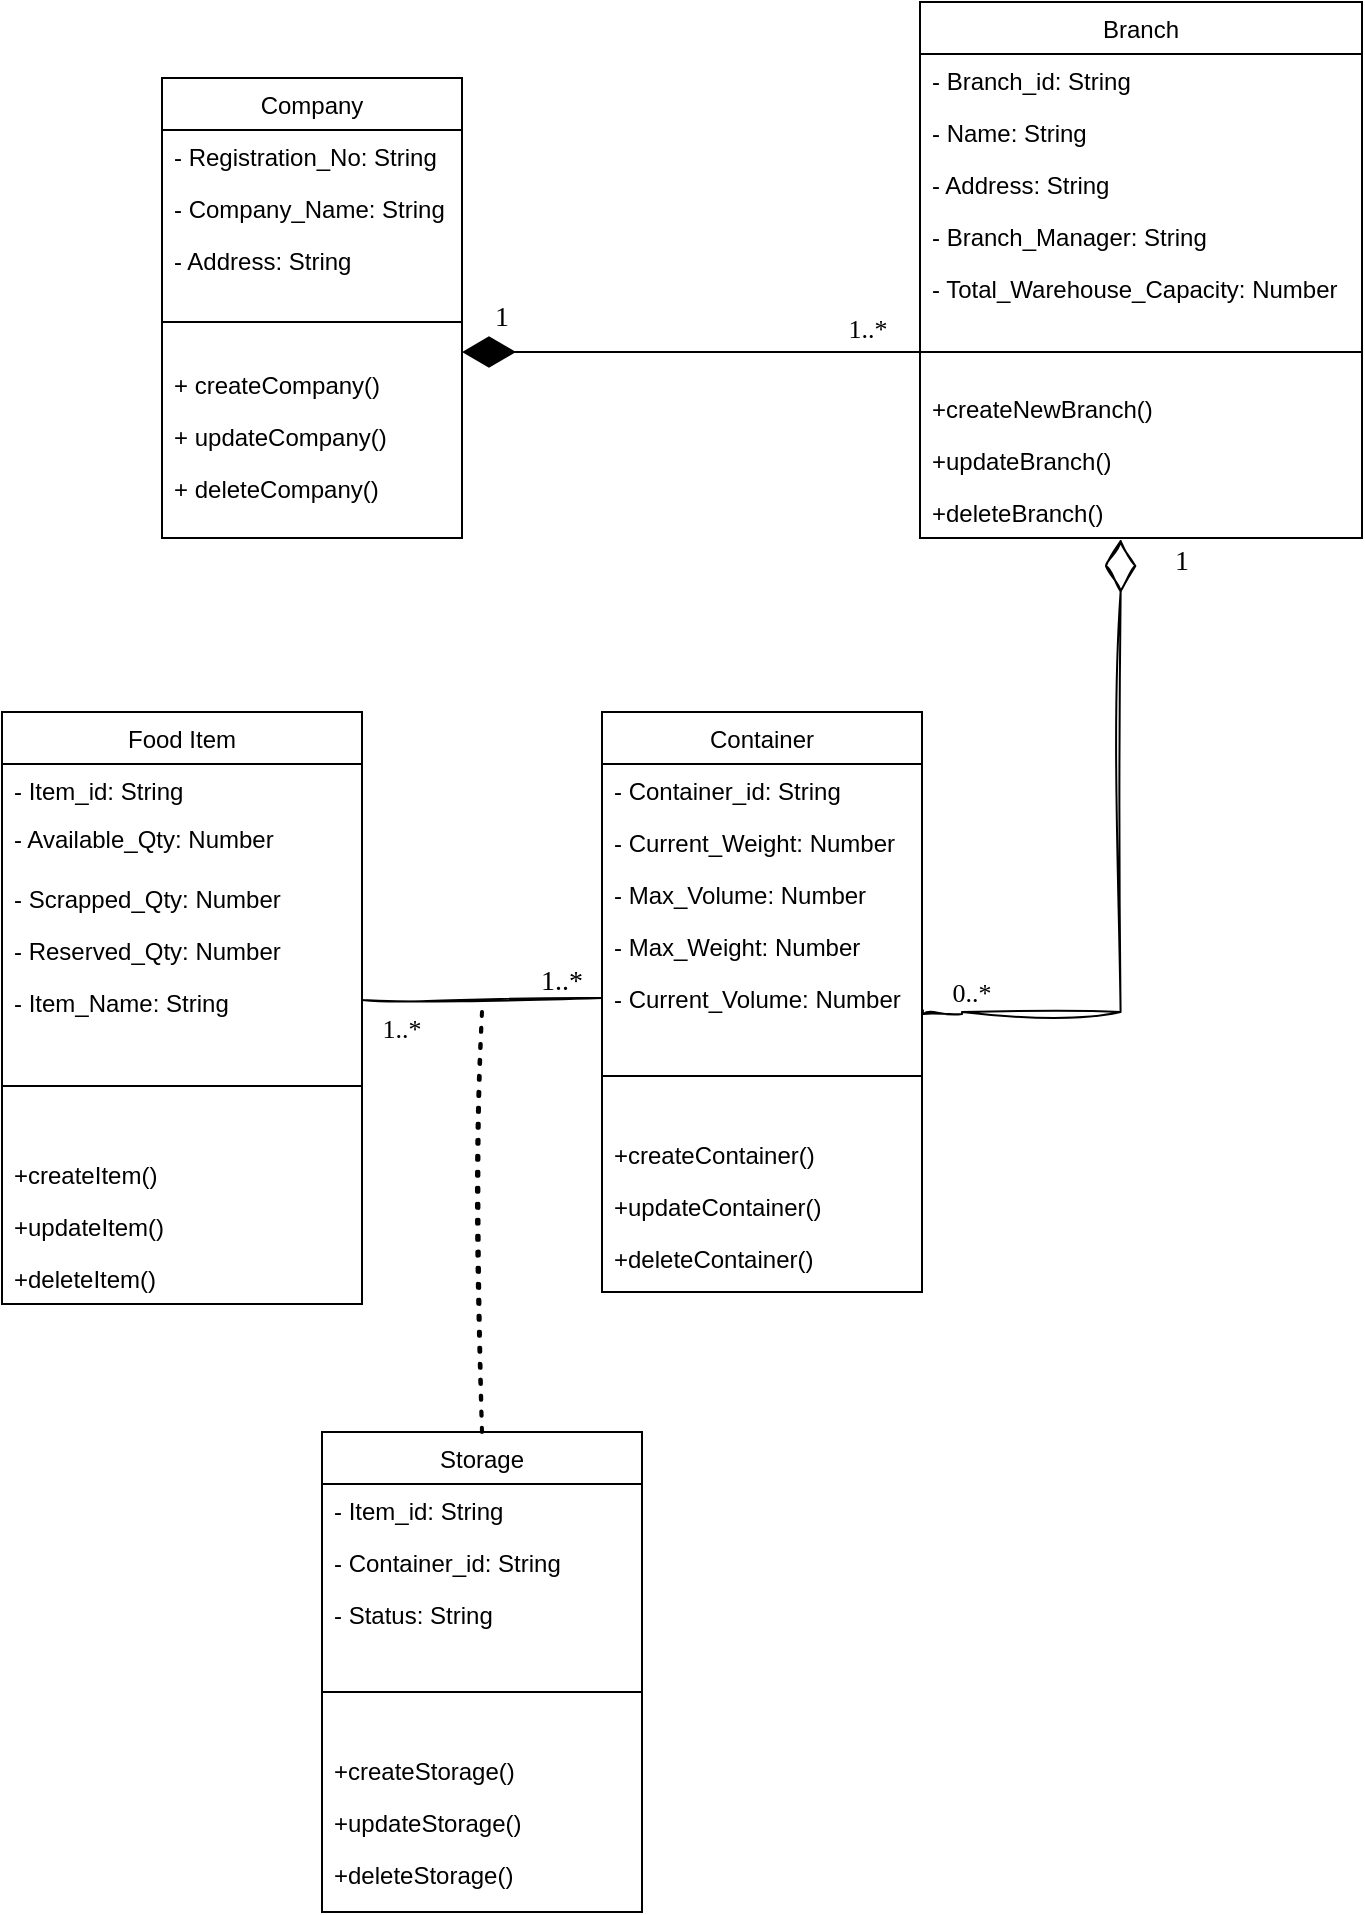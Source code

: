 <mxfile version="23.0.2" type="device">
  <diagram id="C5RBs43oDa-KdzZeNtuy" name="Page-1">
    <mxGraphModel dx="1313" dy="716" grid="1" gridSize="10" guides="1" tooltips="1" connect="1" arrows="1" fold="1" page="1" pageScale="1" pageWidth="827" pageHeight="1169" math="0" shadow="0">
      <root>
        <mxCell id="WIyWlLk6GJQsqaUBKTNV-0" />
        <mxCell id="WIyWlLk6GJQsqaUBKTNV-1" parent="WIyWlLk6GJQsqaUBKTNV-0" />
        <mxCell id="zkfFHV4jXpPFQw0GAbJ--0" value="Company" style="swimlane;fontStyle=0;align=center;verticalAlign=top;childLayout=stackLayout;horizontal=1;startSize=26;horizontalStack=0;resizeParent=1;resizeLast=0;collapsible=1;marginBottom=0;rounded=0;shadow=0;strokeWidth=1;" parent="WIyWlLk6GJQsqaUBKTNV-1" vertex="1">
          <mxGeometry x="200" y="173" width="150" height="230" as="geometry">
            <mxRectangle x="230" y="140" width="160" height="26" as="alternateBounds" />
          </mxGeometry>
        </mxCell>
        <mxCell id="zkfFHV4jXpPFQw0GAbJ--1" value="- Registration_No: String" style="text;align=left;verticalAlign=top;spacingLeft=4;spacingRight=4;overflow=hidden;rotatable=0;points=[[0,0.5],[1,0.5]];portConstraint=eastwest;" parent="zkfFHV4jXpPFQw0GAbJ--0" vertex="1">
          <mxGeometry y="26" width="150" height="26" as="geometry" />
        </mxCell>
        <mxCell id="zkfFHV4jXpPFQw0GAbJ--2" value="- Company_Name: String" style="text;align=left;verticalAlign=top;spacingLeft=4;spacingRight=4;overflow=hidden;rotatable=0;points=[[0,0.5],[1,0.5]];portConstraint=eastwest;rounded=0;shadow=0;html=0;" parent="zkfFHV4jXpPFQw0GAbJ--0" vertex="1">
          <mxGeometry y="52" width="150" height="26" as="geometry" />
        </mxCell>
        <mxCell id="zkfFHV4jXpPFQw0GAbJ--3" value="- Address: String" style="text;align=left;verticalAlign=top;spacingLeft=4;spacingRight=4;overflow=hidden;rotatable=0;points=[[0,0.5],[1,0.5]];portConstraint=eastwest;rounded=0;shadow=0;html=0;" parent="zkfFHV4jXpPFQw0GAbJ--0" vertex="1">
          <mxGeometry y="78" width="150" height="26" as="geometry" />
        </mxCell>
        <mxCell id="zkfFHV4jXpPFQw0GAbJ--4" value="" style="line;html=1;strokeWidth=1;align=left;verticalAlign=middle;spacingTop=-1;spacingLeft=3;spacingRight=3;rotatable=0;labelPosition=right;points=[];portConstraint=eastwest;" parent="zkfFHV4jXpPFQw0GAbJ--0" vertex="1">
          <mxGeometry y="104" width="150" height="36" as="geometry" />
        </mxCell>
        <mxCell id="5vUNG1VjAt7sQnW8MKNi-33" value="+ createCompany()" style="text;align=left;verticalAlign=top;spacingLeft=4;spacingRight=4;overflow=hidden;rotatable=0;points=[[0,0.5],[1,0.5]];portConstraint=eastwest;rounded=0;shadow=0;html=0;" parent="zkfFHV4jXpPFQw0GAbJ--0" vertex="1">
          <mxGeometry y="140" width="150" height="26" as="geometry" />
        </mxCell>
        <mxCell id="5vUNG1VjAt7sQnW8MKNi-34" value="+ updateCompany()" style="text;align=left;verticalAlign=top;spacingLeft=4;spacingRight=4;overflow=hidden;rotatable=0;points=[[0,0.5],[1,0.5]];portConstraint=eastwest;rounded=0;shadow=0;html=0;" parent="zkfFHV4jXpPFQw0GAbJ--0" vertex="1">
          <mxGeometry y="166" width="150" height="26" as="geometry" />
        </mxCell>
        <mxCell id="5vUNG1VjAt7sQnW8MKNi-35" value="+ deleteCompany()" style="text;align=left;verticalAlign=top;spacingLeft=4;spacingRight=4;overflow=hidden;rotatable=0;points=[[0,0.5],[1,0.5]];portConstraint=eastwest;rounded=0;shadow=0;html=0;" parent="zkfFHV4jXpPFQw0GAbJ--0" vertex="1">
          <mxGeometry y="192" width="150" height="26" as="geometry" />
        </mxCell>
        <mxCell id="zkfFHV4jXpPFQw0GAbJ--6" value="Food Item" style="swimlane;fontStyle=0;align=center;verticalAlign=top;childLayout=stackLayout;horizontal=1;startSize=26;horizontalStack=0;resizeParent=1;resizeLast=0;collapsible=1;marginBottom=0;rounded=0;shadow=0;strokeWidth=1;" parent="WIyWlLk6GJQsqaUBKTNV-1" vertex="1">
          <mxGeometry x="120" y="490" width="180" height="296" as="geometry">
            <mxRectangle x="130" y="380" width="160" height="26" as="alternateBounds" />
          </mxGeometry>
        </mxCell>
        <mxCell id="zkfFHV4jXpPFQw0GAbJ--7" value="- Item_id: String" style="text;align=left;verticalAlign=top;spacingLeft=4;spacingRight=4;overflow=hidden;rotatable=0;points=[[0,0.5],[1,0.5]];portConstraint=eastwest;" parent="zkfFHV4jXpPFQw0GAbJ--6" vertex="1">
          <mxGeometry y="26" width="180" height="24" as="geometry" />
        </mxCell>
        <mxCell id="5vUNG1VjAt7sQnW8MKNi-12" value="- Available_Qty: Number" style="text;align=left;verticalAlign=top;spacingLeft=4;spacingRight=4;overflow=hidden;rotatable=0;points=[[0,0.5],[1,0.5]];portConstraint=eastwest;" parent="zkfFHV4jXpPFQw0GAbJ--6" vertex="1">
          <mxGeometry y="50" width="180" height="30" as="geometry" />
        </mxCell>
        <mxCell id="zkfFHV4jXpPFQw0GAbJ--8" value="- Scrapped_Qty: Number" style="text;align=left;verticalAlign=top;spacingLeft=4;spacingRight=4;overflow=hidden;rotatable=0;points=[[0,0.5],[1,0.5]];portConstraint=eastwest;rounded=0;shadow=0;html=0;" parent="zkfFHV4jXpPFQw0GAbJ--6" vertex="1">
          <mxGeometry y="80" width="180" height="26" as="geometry" />
        </mxCell>
        <mxCell id="5vUNG1VjAt7sQnW8MKNi-11" value="- Reserved_Qty: Number" style="text;align=left;verticalAlign=top;spacingLeft=4;spacingRight=4;overflow=hidden;rotatable=0;points=[[0,0.5],[1,0.5]];portConstraint=eastwest;rounded=0;shadow=0;html=0;" parent="zkfFHV4jXpPFQw0GAbJ--6" vertex="1">
          <mxGeometry y="106" width="180" height="26" as="geometry" />
        </mxCell>
        <mxCell id="6y-JfOdEPnhx6vBk2pd0-4" value="- Item_Name: String" style="text;align=left;verticalAlign=top;spacingLeft=4;spacingRight=4;overflow=hidden;rotatable=0;points=[[0,0.5],[1,0.5]];portConstraint=eastwest;" parent="zkfFHV4jXpPFQw0GAbJ--6" vertex="1">
          <mxGeometry y="132" width="180" height="24" as="geometry" />
        </mxCell>
        <mxCell id="zkfFHV4jXpPFQw0GAbJ--9" value="" style="line;html=1;strokeWidth=1;align=left;verticalAlign=middle;spacingTop=-1;spacingLeft=3;spacingRight=3;rotatable=0;labelPosition=right;points=[];portConstraint=eastwest;" parent="zkfFHV4jXpPFQw0GAbJ--6" vertex="1">
          <mxGeometry y="156" width="180" height="62" as="geometry" />
        </mxCell>
        <mxCell id="5vUNG1VjAt7sQnW8MKNi-26" value="+createItem()" style="text;align=left;verticalAlign=top;spacingLeft=4;spacingRight=4;overflow=hidden;rotatable=0;points=[[0,0.5],[1,0.5]];portConstraint=eastwest;rounded=0;shadow=0;html=0;" parent="zkfFHV4jXpPFQw0GAbJ--6" vertex="1">
          <mxGeometry y="218" width="180" height="26" as="geometry" />
        </mxCell>
        <mxCell id="5vUNG1VjAt7sQnW8MKNi-27" value="+updateItem()" style="text;align=left;verticalAlign=top;spacingLeft=4;spacingRight=4;overflow=hidden;rotatable=0;points=[[0,0.5],[1,0.5]];portConstraint=eastwest;rounded=0;shadow=0;html=0;" parent="zkfFHV4jXpPFQw0GAbJ--6" vertex="1">
          <mxGeometry y="244" width="180" height="26" as="geometry" />
        </mxCell>
        <mxCell id="5vUNG1VjAt7sQnW8MKNi-28" value="+deleteItem()" style="text;align=left;verticalAlign=top;spacingLeft=4;spacingRight=4;overflow=hidden;rotatable=0;points=[[0,0.5],[1,0.5]];portConstraint=eastwest;rounded=0;shadow=0;html=0;" parent="zkfFHV4jXpPFQw0GAbJ--6" vertex="1">
          <mxGeometry y="270" width="180" height="26" as="geometry" />
        </mxCell>
        <mxCell id="zkfFHV4jXpPFQw0GAbJ--17" value="Branch" style="swimlane;fontStyle=0;align=center;verticalAlign=top;childLayout=stackLayout;horizontal=1;startSize=26;horizontalStack=0;resizeParent=1;resizeLast=0;collapsible=1;marginBottom=0;rounded=0;shadow=0;strokeWidth=1;" parent="WIyWlLk6GJQsqaUBKTNV-1" vertex="1">
          <mxGeometry x="579" y="135" width="221" height="268" as="geometry">
            <mxRectangle x="550" y="140" width="160" height="26" as="alternateBounds" />
          </mxGeometry>
        </mxCell>
        <mxCell id="zkfFHV4jXpPFQw0GAbJ--18" value="- Branch_id: String" style="text;align=left;verticalAlign=top;spacingLeft=4;spacingRight=4;overflow=hidden;rotatable=0;points=[[0,0.5],[1,0.5]];portConstraint=eastwest;" parent="zkfFHV4jXpPFQw0GAbJ--17" vertex="1">
          <mxGeometry y="26" width="221" height="26" as="geometry" />
        </mxCell>
        <mxCell id="Wz_ZU6iEX6ZlLFIeadeE-24" value="- Name: String" style="text;align=left;verticalAlign=top;spacingLeft=4;spacingRight=4;overflow=hidden;rotatable=0;points=[[0,0.5],[1,0.5]];portConstraint=eastwest;" parent="zkfFHV4jXpPFQw0GAbJ--17" vertex="1">
          <mxGeometry y="52" width="221" height="26" as="geometry" />
        </mxCell>
        <mxCell id="zkfFHV4jXpPFQw0GAbJ--19" value="- Address: String" style="text;align=left;verticalAlign=top;spacingLeft=4;spacingRight=4;overflow=hidden;rotatable=0;points=[[0,0.5],[1,0.5]];portConstraint=eastwest;rounded=0;shadow=0;html=0;" parent="zkfFHV4jXpPFQw0GAbJ--17" vertex="1">
          <mxGeometry y="78" width="221" height="26" as="geometry" />
        </mxCell>
        <mxCell id="zkfFHV4jXpPFQw0GAbJ--20" value="- Branch_Manager: String" style="text;align=left;verticalAlign=top;spacingLeft=4;spacingRight=4;overflow=hidden;rotatable=0;points=[[0,0.5],[1,0.5]];portConstraint=eastwest;rounded=0;shadow=0;html=0;" parent="zkfFHV4jXpPFQw0GAbJ--17" vertex="1">
          <mxGeometry y="104" width="221" height="26" as="geometry" />
        </mxCell>
        <mxCell id="zkfFHV4jXpPFQw0GAbJ--22" value="- Total_Warehouse_Capacity: Number" style="text;align=left;verticalAlign=top;spacingLeft=4;spacingRight=4;overflow=hidden;rotatable=0;points=[[0,0.5],[1,0.5]];portConstraint=eastwest;rounded=0;shadow=0;html=0;" parent="zkfFHV4jXpPFQw0GAbJ--17" vertex="1">
          <mxGeometry y="130" width="221" height="30" as="geometry" />
        </mxCell>
        <mxCell id="zkfFHV4jXpPFQw0GAbJ--23" value="" style="line;html=1;strokeWidth=1;align=left;verticalAlign=middle;spacingTop=-1;spacingLeft=3;spacingRight=3;rotatable=0;labelPosition=right;points=[];portConstraint=eastwest;" parent="zkfFHV4jXpPFQw0GAbJ--17" vertex="1">
          <mxGeometry y="160" width="221" height="30" as="geometry" />
        </mxCell>
        <mxCell id="5vUNG1VjAt7sQnW8MKNi-21" value="+createNewBranch()" style="text;align=left;verticalAlign=top;spacingLeft=4;spacingRight=4;overflow=hidden;rotatable=0;points=[[0,0.5],[1,0.5]];portConstraint=eastwest;rounded=0;shadow=0;html=0;" parent="zkfFHV4jXpPFQw0GAbJ--17" vertex="1">
          <mxGeometry y="190" width="221" height="26" as="geometry" />
        </mxCell>
        <mxCell id="5vUNG1VjAt7sQnW8MKNi-22" value="+updateBranch()" style="text;align=left;verticalAlign=top;spacingLeft=4;spacingRight=4;overflow=hidden;rotatable=0;points=[[0,0.5],[1,0.5]];portConstraint=eastwest;rounded=0;shadow=0;html=0;" parent="zkfFHV4jXpPFQw0GAbJ--17" vertex="1">
          <mxGeometry y="216" width="221" height="26" as="geometry" />
        </mxCell>
        <mxCell id="5vUNG1VjAt7sQnW8MKNi-23" value="+deleteBranch()" style="text;align=left;verticalAlign=top;spacingLeft=4;spacingRight=4;overflow=hidden;rotatable=0;points=[[0,0.5],[1,0.5]];portConstraint=eastwest;rounded=0;shadow=0;html=0;" parent="zkfFHV4jXpPFQw0GAbJ--17" vertex="1">
          <mxGeometry y="242" width="221" height="26" as="geometry" />
        </mxCell>
        <mxCell id="5vUNG1VjAt7sQnW8MKNi-0" value="Container" style="swimlane;fontStyle=0;align=center;verticalAlign=top;childLayout=stackLayout;horizontal=1;startSize=26;horizontalStack=0;resizeParent=1;resizeLast=0;collapsible=1;marginBottom=0;rounded=0;shadow=0;strokeWidth=1;" parent="WIyWlLk6GJQsqaUBKTNV-1" vertex="1">
          <mxGeometry x="420" y="490" width="160" height="290" as="geometry">
            <mxRectangle x="130" y="380" width="160" height="26" as="alternateBounds" />
          </mxGeometry>
        </mxCell>
        <mxCell id="5vUNG1VjAt7sQnW8MKNi-1" value="- Container_id: String" style="text;align=left;verticalAlign=top;spacingLeft=4;spacingRight=4;overflow=hidden;rotatable=0;points=[[0,0.5],[1,0.5]];portConstraint=eastwest;" parent="5vUNG1VjAt7sQnW8MKNi-0" vertex="1">
          <mxGeometry y="26" width="160" height="26" as="geometry" />
        </mxCell>
        <mxCell id="5vUNG1VjAt7sQnW8MKNi-2" value="- Current_Weight: Number" style="text;align=left;verticalAlign=top;spacingLeft=4;spacingRight=4;overflow=hidden;rotatable=0;points=[[0,0.5],[1,0.5]];portConstraint=eastwest;rounded=0;shadow=0;html=0;" parent="5vUNG1VjAt7sQnW8MKNi-0" vertex="1">
          <mxGeometry y="52" width="160" height="26" as="geometry" />
        </mxCell>
        <mxCell id="5vUNG1VjAt7sQnW8MKNi-10" value="- Max_Volume: Number" style="text;align=left;verticalAlign=top;spacingLeft=4;spacingRight=4;overflow=hidden;rotatable=0;points=[[0,0.5],[1,0.5]];portConstraint=eastwest;rounded=0;shadow=0;html=0;" parent="5vUNG1VjAt7sQnW8MKNi-0" vertex="1">
          <mxGeometry y="78" width="160" height="26" as="geometry" />
        </mxCell>
        <mxCell id="Q9pQsq773q7BIiB_NwgE-36" value="- Max_Weight: Number" style="text;align=left;verticalAlign=top;spacingLeft=4;spacingRight=4;overflow=hidden;rotatable=0;points=[[0,0.5],[1,0.5]];portConstraint=eastwest;rounded=0;shadow=0;html=0;" parent="5vUNG1VjAt7sQnW8MKNi-0" vertex="1">
          <mxGeometry y="104" width="160" height="26" as="geometry" />
        </mxCell>
        <mxCell id="Wz_ZU6iEX6ZlLFIeadeE-22" value="- Current_Volume: Number" style="text;align=left;verticalAlign=top;spacingLeft=4;spacingRight=4;overflow=hidden;rotatable=0;points=[[0,0.5],[1,0.5]];portConstraint=eastwest;rounded=0;shadow=0;html=0;" parent="5vUNG1VjAt7sQnW8MKNi-0" vertex="1">
          <mxGeometry y="130" width="160" height="26" as="geometry" />
        </mxCell>
        <mxCell id="5vUNG1VjAt7sQnW8MKNi-3" value="" style="line;html=1;strokeWidth=1;align=left;verticalAlign=middle;spacingTop=-1;spacingLeft=3;spacingRight=3;rotatable=0;labelPosition=right;points=[];portConstraint=eastwest;" parent="5vUNG1VjAt7sQnW8MKNi-0" vertex="1">
          <mxGeometry y="156" width="160" height="52" as="geometry" />
        </mxCell>
        <mxCell id="5vUNG1VjAt7sQnW8MKNi-30" value="+createContainer()" style="text;align=left;verticalAlign=top;spacingLeft=4;spacingRight=4;overflow=hidden;rotatable=0;points=[[0,0.5],[1,0.5]];portConstraint=eastwest;rounded=0;shadow=0;html=0;" parent="5vUNG1VjAt7sQnW8MKNi-0" vertex="1">
          <mxGeometry y="208" width="160" height="26" as="geometry" />
        </mxCell>
        <mxCell id="5vUNG1VjAt7sQnW8MKNi-31" value="+updateContainer()" style="text;align=left;verticalAlign=top;spacingLeft=4;spacingRight=4;overflow=hidden;rotatable=0;points=[[0,0.5],[1,0.5]];portConstraint=eastwest;rounded=0;shadow=0;html=0;" parent="5vUNG1VjAt7sQnW8MKNi-0" vertex="1">
          <mxGeometry y="234" width="160" height="26" as="geometry" />
        </mxCell>
        <mxCell id="5vUNG1VjAt7sQnW8MKNi-32" value="+deleteContainer()" style="text;align=left;verticalAlign=top;spacingLeft=4;spacingRight=4;overflow=hidden;rotatable=0;points=[[0,0.5],[1,0.5]];portConstraint=eastwest;rounded=0;shadow=0;html=0;" parent="5vUNG1VjAt7sQnW8MKNi-0" vertex="1">
          <mxGeometry y="260" width="160" height="26" as="geometry" />
        </mxCell>
        <mxCell id="5vUNG1VjAt7sQnW8MKNi-36" value="1" style="text;html=1;strokeColor=none;fillColor=none;align=center;verticalAlign=middle;whiteSpace=wrap;rounded=0;fontSize=14;fontFamily=Tahoma;rotation=0;" parent="WIyWlLk6GJQsqaUBKTNV-1" vertex="1">
          <mxGeometry x="350" y="288" width="40" height="10" as="geometry" />
        </mxCell>
        <mxCell id="5vUNG1VjAt7sQnW8MKNi-38" value="1..*" style="text;html=1;strokeColor=none;fillColor=none;align=center;verticalAlign=middle;whiteSpace=wrap;rounded=0;fontSize=13;fontFamily=Tahoma;" parent="WIyWlLk6GJQsqaUBKTNV-1" vertex="1">
          <mxGeometry x="527" y="288" width="52" height="20" as="geometry" />
        </mxCell>
        <mxCell id="6y-JfOdEPnhx6vBk2pd0-28" value="" style="endArrow=diamondThin;endFill=0;endSize=24;html=1;rounded=0;sketch=1;hachureGap=4;jiggle=2;curveFitting=1;fontFamily=Architects Daughter;fontSource=https%3A%2F%2Ffonts.googleapis.com%2Fcss%3Ffamily%3DArchitects%2BDaughter;fontSize=16;edgeStyle=orthogonalEdgeStyle;entryX=0.454;entryY=1.021;entryDx=0;entryDy=0;entryPerimeter=0;exitX=1.003;exitY=0.738;exitDx=0;exitDy=0;exitPerimeter=0;" parent="WIyWlLk6GJQsqaUBKTNV-1" source="Wz_ZU6iEX6ZlLFIeadeE-22" edge="1" target="5vUNG1VjAt7sQnW8MKNi-23">
          <mxGeometry width="160" relative="1" as="geometry">
            <mxPoint x="600" y="620" as="sourcePoint" />
            <mxPoint x="680" y="460" as="targetPoint" />
            <Array as="points">
              <mxPoint x="600" y="641" />
              <mxPoint x="600" y="640" />
              <mxPoint x="679" y="640" />
            </Array>
          </mxGeometry>
        </mxCell>
        <mxCell id="6y-JfOdEPnhx6vBk2pd0-29" value="" style="endArrow=diamondThin;endFill=1;endSize=24;html=1;rounded=0;hachureGap=4;fontFamily=Architects Daughter;fontSource=https%3A%2F%2Ffonts.googleapis.com%2Fcss%3Ffamily%3DArchitects%2BDaughter;fontSize=16;strokeColor=default;" parent="WIyWlLk6GJQsqaUBKTNV-1" edge="1">
          <mxGeometry width="160" relative="1" as="geometry">
            <mxPoint x="580" y="310" as="sourcePoint" />
            <mxPoint x="350" y="310" as="targetPoint" />
          </mxGeometry>
        </mxCell>
        <mxCell id="6y-JfOdEPnhx6vBk2pd0-31" value="1" style="text;html=1;strokeColor=none;fillColor=none;align=center;verticalAlign=middle;whiteSpace=wrap;rounded=0;fontSize=14;fontFamily=Tahoma;rotation=0;" parent="WIyWlLk6GJQsqaUBKTNV-1" vertex="1">
          <mxGeometry x="690" y="410" width="40" height="10" as="geometry" />
        </mxCell>
        <mxCell id="6y-JfOdEPnhx6vBk2pd0-32" value="0..*" style="text;html=1;strokeColor=none;fillColor=none;align=center;verticalAlign=middle;whiteSpace=wrap;rounded=0;fontSize=13;fontFamily=Tahoma;" parent="WIyWlLk6GJQsqaUBKTNV-1" vertex="1">
          <mxGeometry x="579" y="620" width="52" height="20" as="geometry" />
        </mxCell>
        <mxCell id="6y-JfOdEPnhx6vBk2pd0-36" value="1..*" style="text;html=1;strokeColor=none;fillColor=none;align=center;verticalAlign=middle;whiteSpace=wrap;rounded=0;fontSize=14;fontFamily=Tahoma;rotation=0;" parent="WIyWlLk6GJQsqaUBKTNV-1" vertex="1">
          <mxGeometry x="380" y="620" width="40" height="10" as="geometry" />
        </mxCell>
        <mxCell id="Fv9HFWG1DuLjnh61B3Av-2" value="Storage" style="swimlane;fontStyle=0;align=center;verticalAlign=top;childLayout=stackLayout;horizontal=1;startSize=26;horizontalStack=0;resizeParent=1;resizeLast=0;collapsible=1;marginBottom=0;rounded=0;shadow=0;strokeWidth=1;" parent="WIyWlLk6GJQsqaUBKTNV-1" vertex="1">
          <mxGeometry x="280" y="850" width="160" height="240" as="geometry">
            <mxRectangle x="130" y="380" width="160" height="26" as="alternateBounds" />
          </mxGeometry>
        </mxCell>
        <mxCell id="Fv9HFWG1DuLjnh61B3Av-13" value="- Item_id: String" style="text;align=left;verticalAlign=top;spacingLeft=4;spacingRight=4;overflow=hidden;rotatable=0;points=[[0,0.5],[1,0.5]];portConstraint=eastwest;" parent="Fv9HFWG1DuLjnh61B3Av-2" vertex="1">
          <mxGeometry y="26" width="160" height="26" as="geometry" />
        </mxCell>
        <mxCell id="Fv9HFWG1DuLjnh61B3Av-15" value="- Container_id: String" style="text;align=left;verticalAlign=top;spacingLeft=4;spacingRight=4;overflow=hidden;rotatable=0;points=[[0,0.5],[1,0.5]];portConstraint=eastwest;" parent="Fv9HFWG1DuLjnh61B3Av-2" vertex="1">
          <mxGeometry y="52" width="160" height="26" as="geometry" />
        </mxCell>
        <mxCell id="Fv9HFWG1DuLjnh61B3Av-14" value="- Status: String" style="text;align=left;verticalAlign=top;spacingLeft=4;spacingRight=4;overflow=hidden;rotatable=0;points=[[0,0.5],[1,0.5]];portConstraint=eastwest;" parent="Fv9HFWG1DuLjnh61B3Av-2" vertex="1">
          <mxGeometry y="78" width="160" height="26" as="geometry" />
        </mxCell>
        <mxCell id="Fv9HFWG1DuLjnh61B3Av-9" value="" style="line;html=1;strokeWidth=1;align=left;verticalAlign=middle;spacingTop=-1;spacingLeft=3;spacingRight=3;rotatable=0;labelPosition=right;points=[];portConstraint=eastwest;" parent="Fv9HFWG1DuLjnh61B3Av-2" vertex="1">
          <mxGeometry y="104" width="160" height="52" as="geometry" />
        </mxCell>
        <mxCell id="n5hvucdxjc7mpREPF_IP-3" value="+createStorage()" style="text;align=left;verticalAlign=top;spacingLeft=4;spacingRight=4;overflow=hidden;rotatable=0;points=[[0,0.5],[1,0.5]];portConstraint=eastwest;rounded=0;shadow=0;html=0;" vertex="1" parent="Fv9HFWG1DuLjnh61B3Av-2">
          <mxGeometry y="156" width="160" height="26" as="geometry" />
        </mxCell>
        <mxCell id="n5hvucdxjc7mpREPF_IP-4" value="+updateStorage()" style="text;align=left;verticalAlign=top;spacingLeft=4;spacingRight=4;overflow=hidden;rotatable=0;points=[[0,0.5],[1,0.5]];portConstraint=eastwest;rounded=0;shadow=0;html=0;" vertex="1" parent="Fv9HFWG1DuLjnh61B3Av-2">
          <mxGeometry y="182" width="160" height="26" as="geometry" />
        </mxCell>
        <mxCell id="n5hvucdxjc7mpREPF_IP-5" value="+deleteStorage()" style="text;align=left;verticalAlign=top;spacingLeft=4;spacingRight=4;overflow=hidden;rotatable=0;points=[[0,0.5],[1,0.5]];portConstraint=eastwest;rounded=0;shadow=0;html=0;" vertex="1" parent="Fv9HFWG1DuLjnh61B3Av-2">
          <mxGeometry y="208" width="160" height="26" as="geometry" />
        </mxCell>
        <mxCell id="Fv9HFWG1DuLjnh61B3Av-17" value="" style="endArrow=none;html=1;rounded=0;sketch=1;hachureGap=4;jiggle=2;curveFitting=1;fontFamily=Architects Daughter;fontSource=https%3A%2F%2Ffonts.googleapis.com%2Fcss%3Ffamily%3DArchitects%2BDaughter;fontSize=16;exitX=1;exitY=0.5;exitDx=0;exitDy=0;entryX=0;entryY=0.5;entryDx=0;entryDy=0;" parent="WIyWlLk6GJQsqaUBKTNV-1" source="6y-JfOdEPnhx6vBk2pd0-4" target="Wz_ZU6iEX6ZlLFIeadeE-22" edge="1">
          <mxGeometry width="50" height="50" relative="1" as="geometry">
            <mxPoint x="680" y="660" as="sourcePoint" />
            <mxPoint x="730" y="610" as="targetPoint" />
            <Array as="points" />
          </mxGeometry>
        </mxCell>
        <mxCell id="Fv9HFWG1DuLjnh61B3Av-21" value="" style="endArrow=none;dashed=1;html=1;dashPattern=1 3;strokeWidth=2;rounded=0;sketch=1;hachureGap=4;jiggle=2;curveFitting=1;fontFamily=Architects Daughter;fontSource=https%3A%2F%2Ffonts.googleapis.com%2Fcss%3Ffamily%3DArchitects%2BDaughter;fontSize=16;entryX=0.5;entryY=0;entryDx=0;entryDy=0;" parent="WIyWlLk6GJQsqaUBKTNV-1" target="Fv9HFWG1DuLjnh61B3Av-2" edge="1">
          <mxGeometry width="50" height="50" relative="1" as="geometry">
            <mxPoint x="360" y="640" as="sourcePoint" />
            <mxPoint x="340" y="880" as="targetPoint" />
          </mxGeometry>
        </mxCell>
        <mxCell id="6y-JfOdEPnhx6vBk2pd0-35" value="1..*" style="text;html=1;strokeColor=none;fillColor=none;align=center;verticalAlign=middle;whiteSpace=wrap;rounded=0;fontSize=13;fontFamily=Tahoma;" parent="WIyWlLk6GJQsqaUBKTNV-1" vertex="1">
          <mxGeometry x="230" y="638" width="180" height="20" as="geometry" />
        </mxCell>
      </root>
    </mxGraphModel>
  </diagram>
</mxfile>
